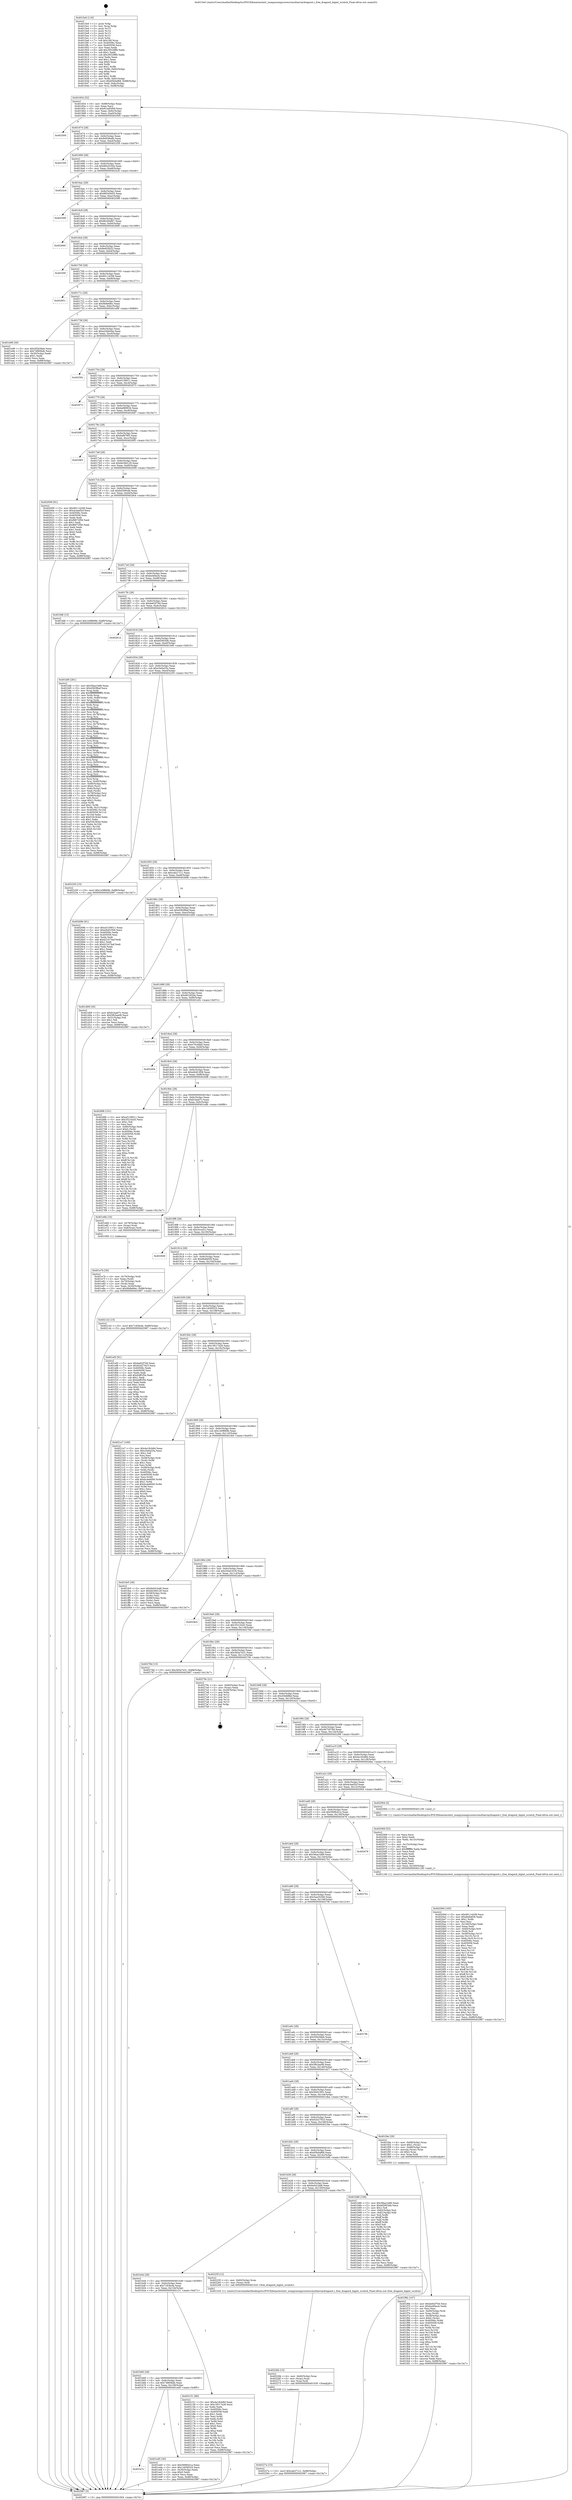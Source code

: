 digraph "0x4015e0" {
  label = "0x4015e0 (/mnt/c/Users/mathe/Desktop/tcc/POCII/binaries/extr_numpynumpycoresrcmultiarraydragon4.c_free_dragon4_bigint_scratch_Final-ollvm.out::main(0))"
  labelloc = "t"
  node[shape=record]

  Entry [label="",width=0.3,height=0.3,shape=circle,fillcolor=black,style=filled]
  "0x401654" [label="{
     0x401654 [32]\l
     | [instrs]\l
     &nbsp;&nbsp;0x401654 \<+6\>: mov -0x88(%rbp),%eax\l
     &nbsp;&nbsp;0x40165a \<+2\>: mov %eax,%ecx\l
     &nbsp;&nbsp;0x40165c \<+6\>: sub $0x81ad549d,%ecx\l
     &nbsp;&nbsp;0x401662 \<+6\>: mov %eax,-0x9c(%rbp)\l
     &nbsp;&nbsp;0x401668 \<+6\>: mov %ecx,-0xa0(%rbp)\l
     &nbsp;&nbsp;0x40166e \<+6\>: je 0000000000402560 \<main+0xf80\>\l
  }"]
  "0x402560" [label="{
     0x402560\l
  }", style=dashed]
  "0x401674" [label="{
     0x401674 [28]\l
     | [instrs]\l
     &nbsp;&nbsp;0x401674 \<+5\>: jmp 0000000000401679 \<main+0x99\>\l
     &nbsp;&nbsp;0x401679 \<+6\>: mov -0x9c(%rbp),%eax\l
     &nbsp;&nbsp;0x40167f \<+5\>: sub $0x84938adb,%eax\l
     &nbsp;&nbsp;0x401684 \<+6\>: mov %eax,-0xa4(%rbp)\l
     &nbsp;&nbsp;0x40168a \<+6\>: je 0000000000402359 \<main+0xd79\>\l
  }"]
  Exit [label="",width=0.3,height=0.3,shape=circle,fillcolor=black,style=filled,peripheries=2]
  "0x402359" [label="{
     0x402359\l
  }", style=dashed]
  "0x401690" [label="{
     0x401690 [28]\l
     | [instrs]\l
     &nbsp;&nbsp;0x401690 \<+5\>: jmp 0000000000401695 \<main+0xb5\>\l
     &nbsp;&nbsp;0x401695 \<+6\>: mov -0x9c(%rbp),%eax\l
     &nbsp;&nbsp;0x40169b \<+5\>: sub $0x8643230a,%eax\l
     &nbsp;&nbsp;0x4016a0 \<+6\>: mov %eax,-0xa8(%rbp)\l
     &nbsp;&nbsp;0x4016a6 \<+6\>: je 00000000004022c6 \<main+0xce6\>\l
  }"]
  "0x40227a" [label="{
     0x40227a [15]\l
     | [instrs]\l
     &nbsp;&nbsp;0x40227a \<+10\>: movl $0xcab271c1,-0x88(%rbp)\l
     &nbsp;&nbsp;0x402284 \<+5\>: jmp 0000000000402987 \<main+0x13a7\>\l
  }"]
  "0x4022c6" [label="{
     0x4022c6\l
  }", style=dashed]
  "0x4016ac" [label="{
     0x4016ac [28]\l
     | [instrs]\l
     &nbsp;&nbsp;0x4016ac \<+5\>: jmp 00000000004016b1 \<main+0xd1\>\l
     &nbsp;&nbsp;0x4016b1 \<+6\>: mov -0x9c(%rbp),%eax\l
     &nbsp;&nbsp;0x4016b7 \<+5\>: sub $0x88345e03,%eax\l
     &nbsp;&nbsp;0x4016bc \<+6\>: mov %eax,-0xac(%rbp)\l
     &nbsp;&nbsp;0x4016c2 \<+6\>: je 0000000000402599 \<main+0xfb9\>\l
  }"]
  "0x40226b" [label="{
     0x40226b [15]\l
     | [instrs]\l
     &nbsp;&nbsp;0x40226b \<+4\>: mov -0x60(%rbp),%rax\l
     &nbsp;&nbsp;0x40226f \<+3\>: mov (%rax),%rax\l
     &nbsp;&nbsp;0x402272 \<+3\>: mov %rax,%rdi\l
     &nbsp;&nbsp;0x402275 \<+5\>: call 0000000000401030 \<free@plt\>\l
     | [calls]\l
     &nbsp;&nbsp;0x401030 \{1\} (unknown)\l
  }"]
  "0x402599" [label="{
     0x402599\l
  }", style=dashed]
  "0x4016c8" [label="{
     0x4016c8 [28]\l
     | [instrs]\l
     &nbsp;&nbsp;0x4016c8 \<+5\>: jmp 00000000004016cd \<main+0xed\>\l
     &nbsp;&nbsp;0x4016cd \<+6\>: mov -0x9c(%rbp),%eax\l
     &nbsp;&nbsp;0x4016d3 \<+5\>: sub $0x8b284d67,%eax\l
     &nbsp;&nbsp;0x4016d8 \<+6\>: mov %eax,-0xb0(%rbp)\l
     &nbsp;&nbsp;0x4016de \<+6\>: je 0000000000402669 \<main+0x1089\>\l
  }"]
  "0x40209d" [label="{
     0x40209d [165]\l
     | [instrs]\l
     &nbsp;&nbsp;0x40209d \<+5\>: mov $0x90114208,%ecx\l
     &nbsp;&nbsp;0x4020a2 \<+5\>: mov $0xdbdb658,%edx\l
     &nbsp;&nbsp;0x4020a7 \<+3\>: mov $0x1,%r8b\l
     &nbsp;&nbsp;0x4020aa \<+2\>: xor %esi,%esi\l
     &nbsp;&nbsp;0x4020ac \<+6\>: mov -0x160(%rbp),%edi\l
     &nbsp;&nbsp;0x4020b2 \<+3\>: imul %eax,%edi\l
     &nbsp;&nbsp;0x4020b5 \<+4\>: mov -0x60(%rbp),%r9\l
     &nbsp;&nbsp;0x4020b9 \<+3\>: mov (%r9),%r9\l
     &nbsp;&nbsp;0x4020bc \<+4\>: mov -0x58(%rbp),%r10\l
     &nbsp;&nbsp;0x4020c0 \<+3\>: movslq (%r10),%r10\l
     &nbsp;&nbsp;0x4020c3 \<+4\>: mov %edi,(%r9,%r10,4)\l
     &nbsp;&nbsp;0x4020c7 \<+7\>: mov 0x40506c,%eax\l
     &nbsp;&nbsp;0x4020ce \<+7\>: mov 0x405058,%edi\l
     &nbsp;&nbsp;0x4020d5 \<+3\>: sub $0x1,%esi\l
     &nbsp;&nbsp;0x4020d8 \<+3\>: mov %eax,%r11d\l
     &nbsp;&nbsp;0x4020db \<+3\>: add %esi,%r11d\l
     &nbsp;&nbsp;0x4020de \<+4\>: imul %r11d,%eax\l
     &nbsp;&nbsp;0x4020e2 \<+3\>: and $0x1,%eax\l
     &nbsp;&nbsp;0x4020e5 \<+3\>: cmp $0x0,%eax\l
     &nbsp;&nbsp;0x4020e8 \<+3\>: sete %bl\l
     &nbsp;&nbsp;0x4020eb \<+3\>: cmp $0xa,%edi\l
     &nbsp;&nbsp;0x4020ee \<+4\>: setl %r14b\l
     &nbsp;&nbsp;0x4020f2 \<+3\>: mov %bl,%r15b\l
     &nbsp;&nbsp;0x4020f5 \<+4\>: xor $0xff,%r15b\l
     &nbsp;&nbsp;0x4020f9 \<+3\>: mov %r14b,%r12b\l
     &nbsp;&nbsp;0x4020fc \<+4\>: xor $0xff,%r12b\l
     &nbsp;&nbsp;0x402100 \<+4\>: xor $0x0,%r8b\l
     &nbsp;&nbsp;0x402104 \<+3\>: mov %r15b,%r13b\l
     &nbsp;&nbsp;0x402107 \<+4\>: and $0x0,%r13b\l
     &nbsp;&nbsp;0x40210b \<+3\>: and %r8b,%bl\l
     &nbsp;&nbsp;0x40210e \<+3\>: mov %r12b,%al\l
     &nbsp;&nbsp;0x402111 \<+2\>: and $0x0,%al\l
     &nbsp;&nbsp;0x402113 \<+3\>: and %r8b,%r14b\l
     &nbsp;&nbsp;0x402116 \<+3\>: or %bl,%r13b\l
     &nbsp;&nbsp;0x402119 \<+3\>: or %r14b,%al\l
     &nbsp;&nbsp;0x40211c \<+3\>: xor %al,%r13b\l
     &nbsp;&nbsp;0x40211f \<+3\>: or %r12b,%r15b\l
     &nbsp;&nbsp;0x402122 \<+4\>: xor $0xff,%r15b\l
     &nbsp;&nbsp;0x402126 \<+4\>: or $0x0,%r8b\l
     &nbsp;&nbsp;0x40212a \<+3\>: and %r8b,%r15b\l
     &nbsp;&nbsp;0x40212d \<+3\>: or %r15b,%r13b\l
     &nbsp;&nbsp;0x402130 \<+4\>: test $0x1,%r13b\l
     &nbsp;&nbsp;0x402134 \<+3\>: cmovne %edx,%ecx\l
     &nbsp;&nbsp;0x402137 \<+6\>: mov %ecx,-0x88(%rbp)\l
     &nbsp;&nbsp;0x40213d \<+5\>: jmp 0000000000402987 \<main+0x13a7\>\l
  }"]
  "0x402669" [label="{
     0x402669\l
  }", style=dashed]
  "0x4016e4" [label="{
     0x4016e4 [28]\l
     | [instrs]\l
     &nbsp;&nbsp;0x4016e4 \<+5\>: jmp 00000000004016e9 \<main+0x109\>\l
     &nbsp;&nbsp;0x4016e9 \<+6\>: mov -0x9c(%rbp),%eax\l
     &nbsp;&nbsp;0x4016ef \<+5\>: sub $0x8e655b22,%eax\l
     &nbsp;&nbsp;0x4016f4 \<+6\>: mov %eax,-0xb4(%rbp)\l
     &nbsp;&nbsp;0x4016fa \<+6\>: je 000000000040256f \<main+0xf8f\>\l
  }"]
  "0x402069" [label="{
     0x402069 [52]\l
     | [instrs]\l
     &nbsp;&nbsp;0x402069 \<+2\>: xor %ecx,%ecx\l
     &nbsp;&nbsp;0x40206b \<+5\>: mov $0x2,%edx\l
     &nbsp;&nbsp;0x402070 \<+6\>: mov %edx,-0x15c(%rbp)\l
     &nbsp;&nbsp;0x402076 \<+1\>: cltd\l
     &nbsp;&nbsp;0x402077 \<+6\>: mov -0x15c(%rbp),%esi\l
     &nbsp;&nbsp;0x40207d \<+2\>: idiv %esi\l
     &nbsp;&nbsp;0x40207f \<+6\>: imul $0xfffffffe,%edx,%edx\l
     &nbsp;&nbsp;0x402085 \<+2\>: mov %ecx,%edi\l
     &nbsp;&nbsp;0x402087 \<+2\>: sub %edx,%edi\l
     &nbsp;&nbsp;0x402089 \<+2\>: mov %ecx,%edx\l
     &nbsp;&nbsp;0x40208b \<+3\>: sub $0x1,%edx\l
     &nbsp;&nbsp;0x40208e \<+2\>: add %edx,%edi\l
     &nbsp;&nbsp;0x402090 \<+2\>: sub %edi,%ecx\l
     &nbsp;&nbsp;0x402092 \<+6\>: mov %ecx,-0x160(%rbp)\l
     &nbsp;&nbsp;0x402098 \<+5\>: call 0000000000401160 \<next_i\>\l
     | [calls]\l
     &nbsp;&nbsp;0x401160 \{1\} (/mnt/c/Users/mathe/Desktop/tcc/POCII/binaries/extr_numpynumpycoresrcmultiarraydragon4.c_free_dragon4_bigint_scratch_Final-ollvm.out::next_i)\l
  }"]
  "0x40256f" [label="{
     0x40256f\l
  }", style=dashed]
  "0x401700" [label="{
     0x401700 [28]\l
     | [instrs]\l
     &nbsp;&nbsp;0x401700 \<+5\>: jmp 0000000000401705 \<main+0x125\>\l
     &nbsp;&nbsp;0x401705 \<+6\>: mov -0x9c(%rbp),%eax\l
     &nbsp;&nbsp;0x40170b \<+5\>: sub $0x90114208,%eax\l
     &nbsp;&nbsp;0x401710 \<+6\>: mov %eax,-0xb8(%rbp)\l
     &nbsp;&nbsp;0x401716 \<+6\>: je 0000000000402851 \<main+0x1271\>\l
  }"]
  "0x401f6b" [label="{
     0x401f6b [107]\l
     | [instrs]\l
     &nbsp;&nbsp;0x401f6b \<+5\>: mov $0xbe62f70d,%ecx\l
     &nbsp;&nbsp;0x401f70 \<+5\>: mov $0xbe4f4ecb,%edx\l
     &nbsp;&nbsp;0x401f75 \<+2\>: xor %esi,%esi\l
     &nbsp;&nbsp;0x401f77 \<+4\>: mov -0x60(%rbp),%rdi\l
     &nbsp;&nbsp;0x401f7b \<+3\>: mov %rax,(%rdi)\l
     &nbsp;&nbsp;0x401f7e \<+4\>: mov -0x58(%rbp),%rax\l
     &nbsp;&nbsp;0x401f82 \<+6\>: movl $0x0,(%rax)\l
     &nbsp;&nbsp;0x401f88 \<+8\>: mov 0x40506c,%r8d\l
     &nbsp;&nbsp;0x401f90 \<+8\>: mov 0x405058,%r9d\l
     &nbsp;&nbsp;0x401f98 \<+3\>: sub $0x1,%esi\l
     &nbsp;&nbsp;0x401f9b \<+3\>: mov %r8d,%r10d\l
     &nbsp;&nbsp;0x401f9e \<+3\>: add %esi,%r10d\l
     &nbsp;&nbsp;0x401fa1 \<+4\>: imul %r10d,%r8d\l
     &nbsp;&nbsp;0x401fa5 \<+4\>: and $0x1,%r8d\l
     &nbsp;&nbsp;0x401fa9 \<+4\>: cmp $0x0,%r8d\l
     &nbsp;&nbsp;0x401fad \<+4\>: sete %r11b\l
     &nbsp;&nbsp;0x401fb1 \<+4\>: cmp $0xa,%r9d\l
     &nbsp;&nbsp;0x401fb5 \<+3\>: setl %bl\l
     &nbsp;&nbsp;0x401fb8 \<+3\>: mov %r11b,%r14b\l
     &nbsp;&nbsp;0x401fbb \<+3\>: and %bl,%r14b\l
     &nbsp;&nbsp;0x401fbe \<+3\>: xor %bl,%r11b\l
     &nbsp;&nbsp;0x401fc1 \<+3\>: or %r11b,%r14b\l
     &nbsp;&nbsp;0x401fc4 \<+4\>: test $0x1,%r14b\l
     &nbsp;&nbsp;0x401fc8 \<+3\>: cmovne %edx,%ecx\l
     &nbsp;&nbsp;0x401fcb \<+6\>: mov %ecx,-0x88(%rbp)\l
     &nbsp;&nbsp;0x401fd1 \<+5\>: jmp 0000000000402987 \<main+0x13a7\>\l
  }"]
  "0x402851" [label="{
     0x402851\l
  }", style=dashed]
  "0x40171c" [label="{
     0x40171c [28]\l
     | [instrs]\l
     &nbsp;&nbsp;0x40171c \<+5\>: jmp 0000000000401721 \<main+0x141\>\l
     &nbsp;&nbsp;0x401721 \<+6\>: mov -0x9c(%rbp),%eax\l
     &nbsp;&nbsp;0x401727 \<+5\>: sub $0x9b8e6fec,%eax\l
     &nbsp;&nbsp;0x40172c \<+6\>: mov %eax,-0xbc(%rbp)\l
     &nbsp;&nbsp;0x401732 \<+6\>: je 0000000000401e99 \<main+0x8b9\>\l
  }"]
  "0x401b7c" [label="{
     0x401b7c\l
  }", style=dashed]
  "0x401e99" [label="{
     0x401e99 [30]\l
     | [instrs]\l
     &nbsp;&nbsp;0x401e99 \<+5\>: mov $0x5f2b58eb,%eax\l
     &nbsp;&nbsp;0x401e9e \<+5\>: mov $0x74f606db,%ecx\l
     &nbsp;&nbsp;0x401ea3 \<+3\>: mov -0x30(%rbp),%edx\l
     &nbsp;&nbsp;0x401ea6 \<+3\>: cmp $0x1,%edx\l
     &nbsp;&nbsp;0x401ea9 \<+3\>: cmovl %ecx,%eax\l
     &nbsp;&nbsp;0x401eac \<+6\>: mov %eax,-0x88(%rbp)\l
     &nbsp;&nbsp;0x401eb2 \<+5\>: jmp 0000000000402987 \<main+0x13a7\>\l
  }"]
  "0x401738" [label="{
     0x401738 [28]\l
     | [instrs]\l
     &nbsp;&nbsp;0x401738 \<+5\>: jmp 000000000040173d \<main+0x15d\>\l
     &nbsp;&nbsp;0x40173d \<+6\>: mov -0x9c(%rbp),%eax\l
     &nbsp;&nbsp;0x401743 \<+5\>: sub $0xa2dde04a,%eax\l
     &nbsp;&nbsp;0x401748 \<+6\>: mov %eax,-0xc0(%rbp)\l
     &nbsp;&nbsp;0x40174e \<+6\>: je 00000000004025f4 \<main+0x1014\>\l
  }"]
  "0x401ed5" [label="{
     0x401ed5 [30]\l
     | [instrs]\l
     &nbsp;&nbsp;0x401ed5 \<+5\>: mov $0x5699cb1a,%eax\l
     &nbsp;&nbsp;0x401eda \<+5\>: mov $0x14058325,%ecx\l
     &nbsp;&nbsp;0x401edf \<+3\>: mov -0x30(%rbp),%edx\l
     &nbsp;&nbsp;0x401ee2 \<+3\>: cmp $0x0,%edx\l
     &nbsp;&nbsp;0x401ee5 \<+3\>: cmove %ecx,%eax\l
     &nbsp;&nbsp;0x401ee8 \<+6\>: mov %eax,-0x88(%rbp)\l
     &nbsp;&nbsp;0x401eee \<+5\>: jmp 0000000000402987 \<main+0x13a7\>\l
  }"]
  "0x4025f4" [label="{
     0x4025f4\l
  }", style=dashed]
  "0x401754" [label="{
     0x401754 [28]\l
     | [instrs]\l
     &nbsp;&nbsp;0x401754 \<+5\>: jmp 0000000000401759 \<main+0x179\>\l
     &nbsp;&nbsp;0x401759 \<+6\>: mov -0x9c(%rbp),%eax\l
     &nbsp;&nbsp;0x40175f \<+5\>: sub $0xa5158011,%eax\l
     &nbsp;&nbsp;0x401764 \<+6\>: mov %eax,-0xc4(%rbp)\l
     &nbsp;&nbsp;0x40176a \<+6\>: je 0000000000402973 \<main+0x1393\>\l
  }"]
  "0x401b60" [label="{
     0x401b60 [28]\l
     | [instrs]\l
     &nbsp;&nbsp;0x401b60 \<+5\>: jmp 0000000000401b65 \<main+0x585\>\l
     &nbsp;&nbsp;0x401b65 \<+6\>: mov -0x9c(%rbp),%eax\l
     &nbsp;&nbsp;0x401b6b \<+5\>: sub $0x74f606db,%eax\l
     &nbsp;&nbsp;0x401b70 \<+6\>: mov %eax,-0x158(%rbp)\l
     &nbsp;&nbsp;0x401b76 \<+6\>: je 0000000000401ed5 \<main+0x8f5\>\l
  }"]
  "0x402973" [label="{
     0x402973\l
  }", style=dashed]
  "0x401770" [label="{
     0x401770 [28]\l
     | [instrs]\l
     &nbsp;&nbsp;0x401770 \<+5\>: jmp 0000000000401775 \<main+0x195\>\l
     &nbsp;&nbsp;0x401775 \<+6\>: mov -0x9c(%rbp),%eax\l
     &nbsp;&nbsp;0x40177b \<+5\>: sub $0xba98963d,%eax\l
     &nbsp;&nbsp;0x401780 \<+6\>: mov %eax,-0xc8(%rbp)\l
     &nbsp;&nbsp;0x401786 \<+6\>: je 0000000000402687 \<main+0x10a7\>\l
  }"]
  "0x402151" [label="{
     0x402151 [86]\l
     | [instrs]\l
     &nbsp;&nbsp;0x402151 \<+5\>: mov $0x4a18cb8d,%eax\l
     &nbsp;&nbsp;0x402156 \<+5\>: mov $0x19517a26,%ecx\l
     &nbsp;&nbsp;0x40215b \<+2\>: xor %edx,%edx\l
     &nbsp;&nbsp;0x40215d \<+7\>: mov 0x40506c,%esi\l
     &nbsp;&nbsp;0x402164 \<+7\>: mov 0x405058,%edi\l
     &nbsp;&nbsp;0x40216b \<+3\>: sub $0x1,%edx\l
     &nbsp;&nbsp;0x40216e \<+3\>: mov %esi,%r8d\l
     &nbsp;&nbsp;0x402171 \<+3\>: add %edx,%r8d\l
     &nbsp;&nbsp;0x402174 \<+4\>: imul %r8d,%esi\l
     &nbsp;&nbsp;0x402178 \<+3\>: and $0x1,%esi\l
     &nbsp;&nbsp;0x40217b \<+3\>: cmp $0x0,%esi\l
     &nbsp;&nbsp;0x40217e \<+4\>: sete %r9b\l
     &nbsp;&nbsp;0x402182 \<+3\>: cmp $0xa,%edi\l
     &nbsp;&nbsp;0x402185 \<+4\>: setl %r10b\l
     &nbsp;&nbsp;0x402189 \<+3\>: mov %r9b,%r11b\l
     &nbsp;&nbsp;0x40218c \<+3\>: and %r10b,%r11b\l
     &nbsp;&nbsp;0x40218f \<+3\>: xor %r10b,%r9b\l
     &nbsp;&nbsp;0x402192 \<+3\>: or %r9b,%r11b\l
     &nbsp;&nbsp;0x402195 \<+4\>: test $0x1,%r11b\l
     &nbsp;&nbsp;0x402199 \<+3\>: cmovne %ecx,%eax\l
     &nbsp;&nbsp;0x40219c \<+6\>: mov %eax,-0x88(%rbp)\l
     &nbsp;&nbsp;0x4021a2 \<+5\>: jmp 0000000000402987 \<main+0x13a7\>\l
  }"]
  "0x402687" [label="{
     0x402687\l
  }", style=dashed]
  "0x40178c" [label="{
     0x40178c [28]\l
     | [instrs]\l
     &nbsp;&nbsp;0x40178c \<+5\>: jmp 0000000000401791 \<main+0x1b1\>\l
     &nbsp;&nbsp;0x401791 \<+6\>: mov -0x9c(%rbp),%eax\l
     &nbsp;&nbsp;0x401797 \<+5\>: sub $0xbaf979f3,%eax\l
     &nbsp;&nbsp;0x40179c \<+6\>: mov %eax,-0xcc(%rbp)\l
     &nbsp;&nbsp;0x4017a2 \<+6\>: je 00000000004028f3 \<main+0x1313\>\l
  }"]
  "0x401b44" [label="{
     0x401b44 [28]\l
     | [instrs]\l
     &nbsp;&nbsp;0x401b44 \<+5\>: jmp 0000000000401b49 \<main+0x569\>\l
     &nbsp;&nbsp;0x401b49 \<+6\>: mov -0x9c(%rbp),%eax\l
     &nbsp;&nbsp;0x401b4f \<+5\>: sub $0x7183bcfa,%eax\l
     &nbsp;&nbsp;0x401b54 \<+6\>: mov %eax,-0x154(%rbp)\l
     &nbsp;&nbsp;0x401b5a \<+6\>: je 0000000000402151 \<main+0xb71\>\l
  }"]
  "0x4028f3" [label="{
     0x4028f3\l
  }", style=dashed]
  "0x4017a8" [label="{
     0x4017a8 [28]\l
     | [instrs]\l
     &nbsp;&nbsp;0x4017a8 \<+5\>: jmp 00000000004017ad \<main+0x1cd\>\l
     &nbsp;&nbsp;0x4017ad \<+6\>: mov -0x9c(%rbp),%eax\l
     &nbsp;&nbsp;0x4017b3 \<+5\>: sub $0xbb39d129,%eax\l
     &nbsp;&nbsp;0x4017b8 \<+6\>: mov %eax,-0xd0(%rbp)\l
     &nbsp;&nbsp;0x4017be \<+6\>: je 0000000000402009 \<main+0xa29\>\l
  }"]
  "0x40225f" [label="{
     0x40225f [12]\l
     | [instrs]\l
     &nbsp;&nbsp;0x40225f \<+4\>: mov -0x60(%rbp),%rax\l
     &nbsp;&nbsp;0x402263 \<+3\>: mov (%rax),%rdi\l
     &nbsp;&nbsp;0x402266 \<+5\>: call 00000000004015c0 \<free_dragon4_bigint_scratch\>\l
     | [calls]\l
     &nbsp;&nbsp;0x4015c0 \{1\} (/mnt/c/Users/mathe/Desktop/tcc/POCII/binaries/extr_numpynumpycoresrcmultiarraydragon4.c_free_dragon4_bigint_scratch_Final-ollvm.out::free_dragon4_bigint_scratch)\l
  }"]
  "0x402009" [label="{
     0x402009 [91]\l
     | [instrs]\l
     &nbsp;&nbsp;0x402009 \<+5\>: mov $0x90114208,%eax\l
     &nbsp;&nbsp;0x40200e \<+5\>: mov $0x4c4ad5cf,%ecx\l
     &nbsp;&nbsp;0x402013 \<+7\>: mov 0x40506c,%edx\l
     &nbsp;&nbsp;0x40201a \<+7\>: mov 0x405058,%esi\l
     &nbsp;&nbsp;0x402021 \<+2\>: mov %edx,%edi\l
     &nbsp;&nbsp;0x402023 \<+6\>: sub $0xf6872f56,%edi\l
     &nbsp;&nbsp;0x402029 \<+3\>: sub $0x1,%edi\l
     &nbsp;&nbsp;0x40202c \<+6\>: add $0xf6872f56,%edi\l
     &nbsp;&nbsp;0x402032 \<+3\>: imul %edi,%edx\l
     &nbsp;&nbsp;0x402035 \<+3\>: and $0x1,%edx\l
     &nbsp;&nbsp;0x402038 \<+3\>: cmp $0x0,%edx\l
     &nbsp;&nbsp;0x40203b \<+4\>: sete %r8b\l
     &nbsp;&nbsp;0x40203f \<+3\>: cmp $0xa,%esi\l
     &nbsp;&nbsp;0x402042 \<+4\>: setl %r9b\l
     &nbsp;&nbsp;0x402046 \<+3\>: mov %r8b,%r10b\l
     &nbsp;&nbsp;0x402049 \<+3\>: and %r9b,%r10b\l
     &nbsp;&nbsp;0x40204c \<+3\>: xor %r9b,%r8b\l
     &nbsp;&nbsp;0x40204f \<+3\>: or %r8b,%r10b\l
     &nbsp;&nbsp;0x402052 \<+4\>: test $0x1,%r10b\l
     &nbsp;&nbsp;0x402056 \<+3\>: cmovne %ecx,%eax\l
     &nbsp;&nbsp;0x402059 \<+6\>: mov %eax,-0x88(%rbp)\l
     &nbsp;&nbsp;0x40205f \<+5\>: jmp 0000000000402987 \<main+0x13a7\>\l
  }"]
  "0x4017c4" [label="{
     0x4017c4 [28]\l
     | [instrs]\l
     &nbsp;&nbsp;0x4017c4 \<+5\>: jmp 00000000004017c9 \<main+0x1e9\>\l
     &nbsp;&nbsp;0x4017c9 \<+6\>: mov -0x9c(%rbp),%eax\l
     &nbsp;&nbsp;0x4017cf \<+5\>: sub $0xbd309ceb,%eax\l
     &nbsp;&nbsp;0x4017d4 \<+6\>: mov %eax,-0xd4(%rbp)\l
     &nbsp;&nbsp;0x4017da \<+6\>: je 00000000004028ce \<main+0x12ee\>\l
  }"]
  "0x401e7b" [label="{
     0x401e7b [30]\l
     | [instrs]\l
     &nbsp;&nbsp;0x401e7b \<+4\>: mov -0x70(%rbp),%rdi\l
     &nbsp;&nbsp;0x401e7f \<+2\>: mov %eax,(%rdi)\l
     &nbsp;&nbsp;0x401e81 \<+4\>: mov -0x70(%rbp),%rdi\l
     &nbsp;&nbsp;0x401e85 \<+2\>: mov (%rdi),%eax\l
     &nbsp;&nbsp;0x401e87 \<+3\>: mov %eax,-0x30(%rbp)\l
     &nbsp;&nbsp;0x401e8a \<+10\>: movl $0x9b8e6fec,-0x88(%rbp)\l
     &nbsp;&nbsp;0x401e94 \<+5\>: jmp 0000000000402987 \<main+0x13a7\>\l
  }"]
  "0x4028ce" [label="{
     0x4028ce\l
  }", style=dashed]
  "0x4017e0" [label="{
     0x4017e0 [28]\l
     | [instrs]\l
     &nbsp;&nbsp;0x4017e0 \<+5\>: jmp 00000000004017e5 \<main+0x205\>\l
     &nbsp;&nbsp;0x4017e5 \<+6\>: mov -0x9c(%rbp),%eax\l
     &nbsp;&nbsp;0x4017eb \<+5\>: sub $0xbe4f4ecb,%eax\l
     &nbsp;&nbsp;0x4017f0 \<+6\>: mov %eax,-0xd8(%rbp)\l
     &nbsp;&nbsp;0x4017f6 \<+6\>: je 0000000000401fd6 \<main+0x9f6\>\l
  }"]
  "0x4015e0" [label="{
     0x4015e0 [116]\l
     | [instrs]\l
     &nbsp;&nbsp;0x4015e0 \<+1\>: push %rbp\l
     &nbsp;&nbsp;0x4015e1 \<+3\>: mov %rsp,%rbp\l
     &nbsp;&nbsp;0x4015e4 \<+2\>: push %r15\l
     &nbsp;&nbsp;0x4015e6 \<+2\>: push %r14\l
     &nbsp;&nbsp;0x4015e8 \<+2\>: push %r13\l
     &nbsp;&nbsp;0x4015ea \<+2\>: push %r12\l
     &nbsp;&nbsp;0x4015ec \<+1\>: push %rbx\l
     &nbsp;&nbsp;0x4015ed \<+7\>: sub $0x168,%rsp\l
     &nbsp;&nbsp;0x4015f4 \<+7\>: mov 0x40506c,%eax\l
     &nbsp;&nbsp;0x4015fb \<+7\>: mov 0x405058,%ecx\l
     &nbsp;&nbsp;0x401602 \<+2\>: mov %eax,%edx\l
     &nbsp;&nbsp;0x401604 \<+6\>: add $0x30529ff4,%edx\l
     &nbsp;&nbsp;0x40160a \<+3\>: sub $0x1,%edx\l
     &nbsp;&nbsp;0x40160d \<+6\>: sub $0x30529ff4,%edx\l
     &nbsp;&nbsp;0x401613 \<+3\>: imul %edx,%eax\l
     &nbsp;&nbsp;0x401616 \<+3\>: and $0x1,%eax\l
     &nbsp;&nbsp;0x401619 \<+3\>: cmp $0x0,%eax\l
     &nbsp;&nbsp;0x40161c \<+4\>: sete %r8b\l
     &nbsp;&nbsp;0x401620 \<+4\>: and $0x1,%r8b\l
     &nbsp;&nbsp;0x401624 \<+7\>: mov %r8b,-0x82(%rbp)\l
     &nbsp;&nbsp;0x40162b \<+3\>: cmp $0xa,%ecx\l
     &nbsp;&nbsp;0x40162e \<+4\>: setl %r8b\l
     &nbsp;&nbsp;0x401632 \<+4\>: and $0x1,%r8b\l
     &nbsp;&nbsp;0x401636 \<+7\>: mov %r8b,-0x81(%rbp)\l
     &nbsp;&nbsp;0x40163d \<+10\>: movl $0x65b0af68,-0x88(%rbp)\l
     &nbsp;&nbsp;0x401647 \<+6\>: mov %edi,-0x8c(%rbp)\l
     &nbsp;&nbsp;0x40164d \<+7\>: mov %rsi,-0x98(%rbp)\l
  }"]
  "0x401fd6" [label="{
     0x401fd6 [15]\l
     | [instrs]\l
     &nbsp;&nbsp;0x401fd6 \<+10\>: movl $0x1e0f669b,-0x88(%rbp)\l
     &nbsp;&nbsp;0x401fe0 \<+5\>: jmp 0000000000402987 \<main+0x13a7\>\l
  }"]
  "0x4017fc" [label="{
     0x4017fc [28]\l
     | [instrs]\l
     &nbsp;&nbsp;0x4017fc \<+5\>: jmp 0000000000401801 \<main+0x221\>\l
     &nbsp;&nbsp;0x401801 \<+6\>: mov -0x9c(%rbp),%eax\l
     &nbsp;&nbsp;0x401807 \<+5\>: sub $0xbe62f70d,%eax\l
     &nbsp;&nbsp;0x40180c \<+6\>: mov %eax,-0xdc(%rbp)\l
     &nbsp;&nbsp;0x401812 \<+6\>: je 0000000000402814 \<main+0x1234\>\l
  }"]
  "0x402987" [label="{
     0x402987 [5]\l
     | [instrs]\l
     &nbsp;&nbsp;0x402987 \<+5\>: jmp 0000000000401654 \<main+0x74\>\l
  }"]
  "0x402814" [label="{
     0x402814\l
  }", style=dashed]
  "0x401818" [label="{
     0x401818 [28]\l
     | [instrs]\l
     &nbsp;&nbsp;0x401818 \<+5\>: jmp 000000000040181d \<main+0x23d\>\l
     &nbsp;&nbsp;0x40181d \<+6\>: mov -0x9c(%rbp),%eax\l
     &nbsp;&nbsp;0x401823 \<+5\>: sub $0xbf2903db,%eax\l
     &nbsp;&nbsp;0x401828 \<+6\>: mov %eax,-0xe0(%rbp)\l
     &nbsp;&nbsp;0x40182e \<+6\>: je 0000000000401bf0 \<main+0x610\>\l
  }"]
  "0x401b28" [label="{
     0x401b28 [28]\l
     | [instrs]\l
     &nbsp;&nbsp;0x401b28 \<+5\>: jmp 0000000000401b2d \<main+0x54d\>\l
     &nbsp;&nbsp;0x401b2d \<+6\>: mov -0x9c(%rbp),%eax\l
     &nbsp;&nbsp;0x401b33 \<+5\>: sub $0x6e041bd6,%eax\l
     &nbsp;&nbsp;0x401b38 \<+6\>: mov %eax,-0x150(%rbp)\l
     &nbsp;&nbsp;0x401b3e \<+6\>: je 000000000040225f \<main+0xc7f\>\l
  }"]
  "0x401bf0" [label="{
     0x401bf0 [281]\l
     | [instrs]\l
     &nbsp;&nbsp;0x401bf0 \<+5\>: mov $0x58aa1b88,%eax\l
     &nbsp;&nbsp;0x401bf5 \<+5\>: mov $0xd383fbaf,%ecx\l
     &nbsp;&nbsp;0x401bfa \<+3\>: mov %rsp,%rdx\l
     &nbsp;&nbsp;0x401bfd \<+4\>: add $0xfffffffffffffff0,%rdx\l
     &nbsp;&nbsp;0x401c01 \<+3\>: mov %rdx,%rsp\l
     &nbsp;&nbsp;0x401c04 \<+4\>: mov %rdx,-0x80(%rbp)\l
     &nbsp;&nbsp;0x401c08 \<+3\>: mov %rsp,%rdx\l
     &nbsp;&nbsp;0x401c0b \<+4\>: add $0xfffffffffffffff0,%rdx\l
     &nbsp;&nbsp;0x401c0f \<+3\>: mov %rdx,%rsp\l
     &nbsp;&nbsp;0x401c12 \<+3\>: mov %rsp,%rsi\l
     &nbsp;&nbsp;0x401c15 \<+4\>: add $0xfffffffffffffff0,%rsi\l
     &nbsp;&nbsp;0x401c19 \<+3\>: mov %rsi,%rsp\l
     &nbsp;&nbsp;0x401c1c \<+4\>: mov %rsi,-0x78(%rbp)\l
     &nbsp;&nbsp;0x401c20 \<+3\>: mov %rsp,%rsi\l
     &nbsp;&nbsp;0x401c23 \<+4\>: add $0xfffffffffffffff0,%rsi\l
     &nbsp;&nbsp;0x401c27 \<+3\>: mov %rsi,%rsp\l
     &nbsp;&nbsp;0x401c2a \<+4\>: mov %rsi,-0x70(%rbp)\l
     &nbsp;&nbsp;0x401c2e \<+3\>: mov %rsp,%rsi\l
     &nbsp;&nbsp;0x401c31 \<+4\>: add $0xfffffffffffffff0,%rsi\l
     &nbsp;&nbsp;0x401c35 \<+3\>: mov %rsi,%rsp\l
     &nbsp;&nbsp;0x401c38 \<+4\>: mov %rsi,-0x68(%rbp)\l
     &nbsp;&nbsp;0x401c3c \<+3\>: mov %rsp,%rsi\l
     &nbsp;&nbsp;0x401c3f \<+4\>: add $0xfffffffffffffff0,%rsi\l
     &nbsp;&nbsp;0x401c43 \<+3\>: mov %rsi,%rsp\l
     &nbsp;&nbsp;0x401c46 \<+4\>: mov %rsi,-0x60(%rbp)\l
     &nbsp;&nbsp;0x401c4a \<+3\>: mov %rsp,%rsi\l
     &nbsp;&nbsp;0x401c4d \<+4\>: add $0xfffffffffffffff0,%rsi\l
     &nbsp;&nbsp;0x401c51 \<+3\>: mov %rsi,%rsp\l
     &nbsp;&nbsp;0x401c54 \<+4\>: mov %rsi,-0x58(%rbp)\l
     &nbsp;&nbsp;0x401c58 \<+3\>: mov %rsp,%rsi\l
     &nbsp;&nbsp;0x401c5b \<+4\>: add $0xfffffffffffffff0,%rsi\l
     &nbsp;&nbsp;0x401c5f \<+3\>: mov %rsi,%rsp\l
     &nbsp;&nbsp;0x401c62 \<+4\>: mov %rsi,-0x50(%rbp)\l
     &nbsp;&nbsp;0x401c66 \<+3\>: mov %rsp,%rsi\l
     &nbsp;&nbsp;0x401c69 \<+4\>: add $0xfffffffffffffff0,%rsi\l
     &nbsp;&nbsp;0x401c6d \<+3\>: mov %rsi,%rsp\l
     &nbsp;&nbsp;0x401c70 \<+4\>: mov %rsi,-0x48(%rbp)\l
     &nbsp;&nbsp;0x401c74 \<+3\>: mov %rsp,%rsi\l
     &nbsp;&nbsp;0x401c77 \<+4\>: add $0xfffffffffffffff0,%rsi\l
     &nbsp;&nbsp;0x401c7b \<+3\>: mov %rsi,%rsp\l
     &nbsp;&nbsp;0x401c7e \<+4\>: mov %rsi,-0x40(%rbp)\l
     &nbsp;&nbsp;0x401c82 \<+4\>: mov -0x80(%rbp),%rsi\l
     &nbsp;&nbsp;0x401c86 \<+6\>: movl $0x0,(%rsi)\l
     &nbsp;&nbsp;0x401c8c \<+6\>: mov -0x8c(%rbp),%edi\l
     &nbsp;&nbsp;0x401c92 \<+2\>: mov %edi,(%rdx)\l
     &nbsp;&nbsp;0x401c94 \<+4\>: mov -0x78(%rbp),%rsi\l
     &nbsp;&nbsp;0x401c98 \<+7\>: mov -0x98(%rbp),%r8\l
     &nbsp;&nbsp;0x401c9f \<+3\>: mov %r8,(%rsi)\l
     &nbsp;&nbsp;0x401ca2 \<+3\>: cmpl $0x2,(%rdx)\l
     &nbsp;&nbsp;0x401ca5 \<+4\>: setne %r9b\l
     &nbsp;&nbsp;0x401ca9 \<+4\>: and $0x1,%r9b\l
     &nbsp;&nbsp;0x401cad \<+4\>: mov %r9b,-0x31(%rbp)\l
     &nbsp;&nbsp;0x401cb1 \<+8\>: mov 0x40506c,%r10d\l
     &nbsp;&nbsp;0x401cb9 \<+8\>: mov 0x405058,%r11d\l
     &nbsp;&nbsp;0x401cc1 \<+3\>: mov %r10d,%ebx\l
     &nbsp;&nbsp;0x401cc4 \<+6\>: add $0xf18c3b4d,%ebx\l
     &nbsp;&nbsp;0x401cca \<+3\>: sub $0x1,%ebx\l
     &nbsp;&nbsp;0x401ccd \<+6\>: sub $0xf18c3b4d,%ebx\l
     &nbsp;&nbsp;0x401cd3 \<+4\>: imul %ebx,%r10d\l
     &nbsp;&nbsp;0x401cd7 \<+4\>: and $0x1,%r10d\l
     &nbsp;&nbsp;0x401cdb \<+4\>: cmp $0x0,%r10d\l
     &nbsp;&nbsp;0x401cdf \<+4\>: sete %r9b\l
     &nbsp;&nbsp;0x401ce3 \<+4\>: cmp $0xa,%r11d\l
     &nbsp;&nbsp;0x401ce7 \<+4\>: setl %r14b\l
     &nbsp;&nbsp;0x401ceb \<+3\>: mov %r9b,%r15b\l
     &nbsp;&nbsp;0x401cee \<+3\>: and %r14b,%r15b\l
     &nbsp;&nbsp;0x401cf1 \<+3\>: xor %r14b,%r9b\l
     &nbsp;&nbsp;0x401cf4 \<+3\>: or %r9b,%r15b\l
     &nbsp;&nbsp;0x401cf7 \<+4\>: test $0x1,%r15b\l
     &nbsp;&nbsp;0x401cfb \<+3\>: cmovne %ecx,%eax\l
     &nbsp;&nbsp;0x401cfe \<+6\>: mov %eax,-0x88(%rbp)\l
     &nbsp;&nbsp;0x401d04 \<+5\>: jmp 0000000000402987 \<main+0x13a7\>\l
  }"]
  "0x401834" [label="{
     0x401834 [28]\l
     | [instrs]\l
     &nbsp;&nbsp;0x401834 \<+5\>: jmp 0000000000401839 \<main+0x259\>\l
     &nbsp;&nbsp;0x401839 \<+6\>: mov -0x9c(%rbp),%eax\l
     &nbsp;&nbsp;0x40183f \<+5\>: sub $0xc5e0a33a,%eax\l
     &nbsp;&nbsp;0x401844 \<+6\>: mov %eax,-0xe4(%rbp)\l
     &nbsp;&nbsp;0x40184a \<+6\>: je 0000000000402250 \<main+0xc70\>\l
  }"]
  "0x401b86" [label="{
     0x401b86 [106]\l
     | [instrs]\l
     &nbsp;&nbsp;0x401b86 \<+5\>: mov $0x58aa1b88,%eax\l
     &nbsp;&nbsp;0x401b8b \<+5\>: mov $0xbf2903db,%ecx\l
     &nbsp;&nbsp;0x401b90 \<+2\>: mov $0x1,%dl\l
     &nbsp;&nbsp;0x401b92 \<+7\>: mov -0x82(%rbp),%sil\l
     &nbsp;&nbsp;0x401b99 \<+7\>: mov -0x81(%rbp),%dil\l
     &nbsp;&nbsp;0x401ba0 \<+3\>: mov %sil,%r8b\l
     &nbsp;&nbsp;0x401ba3 \<+4\>: xor $0xff,%r8b\l
     &nbsp;&nbsp;0x401ba7 \<+3\>: mov %dil,%r9b\l
     &nbsp;&nbsp;0x401baa \<+4\>: xor $0xff,%r9b\l
     &nbsp;&nbsp;0x401bae \<+3\>: xor $0x0,%dl\l
     &nbsp;&nbsp;0x401bb1 \<+3\>: mov %r8b,%r10b\l
     &nbsp;&nbsp;0x401bb4 \<+4\>: and $0x0,%r10b\l
     &nbsp;&nbsp;0x401bb8 \<+3\>: and %dl,%sil\l
     &nbsp;&nbsp;0x401bbb \<+3\>: mov %r9b,%r11b\l
     &nbsp;&nbsp;0x401bbe \<+4\>: and $0x0,%r11b\l
     &nbsp;&nbsp;0x401bc2 \<+3\>: and %dl,%dil\l
     &nbsp;&nbsp;0x401bc5 \<+3\>: or %sil,%r10b\l
     &nbsp;&nbsp;0x401bc8 \<+3\>: or %dil,%r11b\l
     &nbsp;&nbsp;0x401bcb \<+3\>: xor %r11b,%r10b\l
     &nbsp;&nbsp;0x401bce \<+3\>: or %r9b,%r8b\l
     &nbsp;&nbsp;0x401bd1 \<+4\>: xor $0xff,%r8b\l
     &nbsp;&nbsp;0x401bd5 \<+3\>: or $0x0,%dl\l
     &nbsp;&nbsp;0x401bd8 \<+3\>: and %dl,%r8b\l
     &nbsp;&nbsp;0x401bdb \<+3\>: or %r8b,%r10b\l
     &nbsp;&nbsp;0x401bde \<+4\>: test $0x1,%r10b\l
     &nbsp;&nbsp;0x401be2 \<+3\>: cmovne %ecx,%eax\l
     &nbsp;&nbsp;0x401be5 \<+6\>: mov %eax,-0x88(%rbp)\l
     &nbsp;&nbsp;0x401beb \<+5\>: jmp 0000000000402987 \<main+0x13a7\>\l
  }"]
  "0x402250" [label="{
     0x402250 [15]\l
     | [instrs]\l
     &nbsp;&nbsp;0x402250 \<+10\>: movl $0x1e0f669b,-0x88(%rbp)\l
     &nbsp;&nbsp;0x40225a \<+5\>: jmp 0000000000402987 \<main+0x13a7\>\l
  }"]
  "0x401850" [label="{
     0x401850 [28]\l
     | [instrs]\l
     &nbsp;&nbsp;0x401850 \<+5\>: jmp 0000000000401855 \<main+0x275\>\l
     &nbsp;&nbsp;0x401855 \<+6\>: mov -0x9c(%rbp),%eax\l
     &nbsp;&nbsp;0x40185b \<+5\>: sub $0xcab271c1,%eax\l
     &nbsp;&nbsp;0x401860 \<+6\>: mov %eax,-0xe8(%rbp)\l
     &nbsp;&nbsp;0x401866 \<+6\>: je 000000000040269b \<main+0x10bb\>\l
  }"]
  "0x401b0c" [label="{
     0x401b0c [28]\l
     | [instrs]\l
     &nbsp;&nbsp;0x401b0c \<+5\>: jmp 0000000000401b11 \<main+0x531\>\l
     &nbsp;&nbsp;0x401b11 \<+6\>: mov -0x9c(%rbp),%eax\l
     &nbsp;&nbsp;0x401b17 \<+5\>: sub $0x65b0af68,%eax\l
     &nbsp;&nbsp;0x401b1c \<+6\>: mov %eax,-0x14c(%rbp)\l
     &nbsp;&nbsp;0x401b22 \<+6\>: je 0000000000401b86 \<main+0x5a6\>\l
  }"]
  "0x40269b" [label="{
     0x40269b [91]\l
     | [instrs]\l
     &nbsp;&nbsp;0x40269b \<+5\>: mov $0xa5158011,%eax\l
     &nbsp;&nbsp;0x4026a0 \<+5\>: mov $0xe9c81958,%ecx\l
     &nbsp;&nbsp;0x4026a5 \<+7\>: mov 0x40506c,%edx\l
     &nbsp;&nbsp;0x4026ac \<+7\>: mov 0x405058,%esi\l
     &nbsp;&nbsp;0x4026b3 \<+2\>: mov %edx,%edi\l
     &nbsp;&nbsp;0x4026b5 \<+6\>: add $0xb21b74af,%edi\l
     &nbsp;&nbsp;0x4026bb \<+3\>: sub $0x1,%edi\l
     &nbsp;&nbsp;0x4026be \<+6\>: sub $0xb21b74af,%edi\l
     &nbsp;&nbsp;0x4026c4 \<+3\>: imul %edi,%edx\l
     &nbsp;&nbsp;0x4026c7 \<+3\>: and $0x1,%edx\l
     &nbsp;&nbsp;0x4026ca \<+3\>: cmp $0x0,%edx\l
     &nbsp;&nbsp;0x4026cd \<+4\>: sete %r8b\l
     &nbsp;&nbsp;0x4026d1 \<+3\>: cmp $0xa,%esi\l
     &nbsp;&nbsp;0x4026d4 \<+4\>: setl %r9b\l
     &nbsp;&nbsp;0x4026d8 \<+3\>: mov %r8b,%r10b\l
     &nbsp;&nbsp;0x4026db \<+3\>: and %r9b,%r10b\l
     &nbsp;&nbsp;0x4026de \<+3\>: xor %r9b,%r8b\l
     &nbsp;&nbsp;0x4026e1 \<+3\>: or %r8b,%r10b\l
     &nbsp;&nbsp;0x4026e4 \<+4\>: test $0x1,%r10b\l
     &nbsp;&nbsp;0x4026e8 \<+3\>: cmovne %ecx,%eax\l
     &nbsp;&nbsp;0x4026eb \<+6\>: mov %eax,-0x88(%rbp)\l
     &nbsp;&nbsp;0x4026f1 \<+5\>: jmp 0000000000402987 \<main+0x13a7\>\l
  }"]
  "0x40186c" [label="{
     0x40186c [28]\l
     | [instrs]\l
     &nbsp;&nbsp;0x40186c \<+5\>: jmp 0000000000401871 \<main+0x291\>\l
     &nbsp;&nbsp;0x401871 \<+6\>: mov -0x9c(%rbp),%eax\l
     &nbsp;&nbsp;0x401877 \<+5\>: sub $0xd383fbaf,%eax\l
     &nbsp;&nbsp;0x40187c \<+6\>: mov %eax,-0xec(%rbp)\l
     &nbsp;&nbsp;0x401882 \<+6\>: je 0000000000401d09 \<main+0x729\>\l
  }"]
  "0x401f4e" [label="{
     0x401f4e [29]\l
     | [instrs]\l
     &nbsp;&nbsp;0x401f4e \<+4\>: mov -0x68(%rbp),%rax\l
     &nbsp;&nbsp;0x401f52 \<+6\>: movl $0x1,(%rax)\l
     &nbsp;&nbsp;0x401f58 \<+4\>: mov -0x68(%rbp),%rax\l
     &nbsp;&nbsp;0x401f5c \<+3\>: movslq (%rax),%rax\l
     &nbsp;&nbsp;0x401f5f \<+4\>: shl $0x2,%rax\l
     &nbsp;&nbsp;0x401f63 \<+3\>: mov %rax,%rdi\l
     &nbsp;&nbsp;0x401f66 \<+5\>: call 0000000000401050 \<malloc@plt\>\l
     | [calls]\l
     &nbsp;&nbsp;0x401050 \{1\} (unknown)\l
  }"]
  "0x401d09" [label="{
     0x401d09 [30]\l
     | [instrs]\l
     &nbsp;&nbsp;0x401d09 \<+5\>: mov $0xfc3aa07c,%eax\l
     &nbsp;&nbsp;0x401d0e \<+5\>: mov $0x5fb3ae08,%ecx\l
     &nbsp;&nbsp;0x401d13 \<+3\>: mov -0x31(%rbp),%dl\l
     &nbsp;&nbsp;0x401d16 \<+3\>: test $0x1,%dl\l
     &nbsp;&nbsp;0x401d19 \<+3\>: cmovne %ecx,%eax\l
     &nbsp;&nbsp;0x401d1c \<+6\>: mov %eax,-0x88(%rbp)\l
     &nbsp;&nbsp;0x401d22 \<+5\>: jmp 0000000000402987 \<main+0x13a7\>\l
  }"]
  "0x401888" [label="{
     0x401888 [28]\l
     | [instrs]\l
     &nbsp;&nbsp;0x401888 \<+5\>: jmp 000000000040188d \<main+0x2ad\>\l
     &nbsp;&nbsp;0x40188d \<+6\>: mov -0x9c(%rbp),%eax\l
     &nbsp;&nbsp;0x401893 \<+5\>: sub $0xd61fd2da,%eax\l
     &nbsp;&nbsp;0x401898 \<+6\>: mov %eax,-0xf0(%rbp)\l
     &nbsp;&nbsp;0x40189e \<+6\>: je 0000000000401e5c \<main+0x87c\>\l
  }"]
  "0x401af0" [label="{
     0x401af0 [28]\l
     | [instrs]\l
     &nbsp;&nbsp;0x401af0 \<+5\>: jmp 0000000000401af5 \<main+0x515\>\l
     &nbsp;&nbsp;0x401af5 \<+6\>: mov -0x9c(%rbp),%eax\l
     &nbsp;&nbsp;0x401afb \<+5\>: sub $0x62d27923,%eax\l
     &nbsp;&nbsp;0x401b00 \<+6\>: mov %eax,-0x148(%rbp)\l
     &nbsp;&nbsp;0x401b06 \<+6\>: je 0000000000401f4e \<main+0x96e\>\l
  }"]
  "0x401e5c" [label="{
     0x401e5c\l
  }", style=dashed]
  "0x4018a4" [label="{
     0x4018a4 [28]\l
     | [instrs]\l
     &nbsp;&nbsp;0x4018a4 \<+5\>: jmp 00000000004018a9 \<main+0x2c9\>\l
     &nbsp;&nbsp;0x4018a9 \<+6\>: mov -0x9c(%rbp),%eax\l
     &nbsp;&nbsp;0x4018af \<+5\>: sub $0xe70c48a0,%eax\l
     &nbsp;&nbsp;0x4018b4 \<+6\>: mov %eax,-0xf4(%rbp)\l
     &nbsp;&nbsp;0x4018ba \<+6\>: je 0000000000402404 \<main+0xe24\>\l
  }"]
  "0x401dba" [label="{
     0x401dba\l
  }", style=dashed]
  "0x402404" [label="{
     0x402404\l
  }", style=dashed]
  "0x4018c0" [label="{
     0x4018c0 [28]\l
     | [instrs]\l
     &nbsp;&nbsp;0x4018c0 \<+5\>: jmp 00000000004018c5 \<main+0x2e5\>\l
     &nbsp;&nbsp;0x4018c5 \<+6\>: mov -0x9c(%rbp),%eax\l
     &nbsp;&nbsp;0x4018cb \<+5\>: sub $0xe9c81958,%eax\l
     &nbsp;&nbsp;0x4018d0 \<+6\>: mov %eax,-0xf8(%rbp)\l
     &nbsp;&nbsp;0x4018d6 \<+6\>: je 00000000004026f6 \<main+0x1116\>\l
  }"]
  "0x401ad4" [label="{
     0x401ad4 [28]\l
     | [instrs]\l
     &nbsp;&nbsp;0x401ad4 \<+5\>: jmp 0000000000401ad9 \<main+0x4f9\>\l
     &nbsp;&nbsp;0x401ad9 \<+6\>: mov -0x9c(%rbp),%eax\l
     &nbsp;&nbsp;0x401adf \<+5\>: sub $0x5fd41901,%eax\l
     &nbsp;&nbsp;0x401ae4 \<+6\>: mov %eax,-0x144(%rbp)\l
     &nbsp;&nbsp;0x401aea \<+6\>: je 0000000000401dba \<main+0x7da\>\l
  }"]
  "0x4026f6" [label="{
     0x4026f6 [151]\l
     | [instrs]\l
     &nbsp;&nbsp;0x4026f6 \<+5\>: mov $0xa5158011,%eax\l
     &nbsp;&nbsp;0x4026fb \<+5\>: mov $0x3521fcd3,%ecx\l
     &nbsp;&nbsp;0x402700 \<+2\>: mov $0x1,%dl\l
     &nbsp;&nbsp;0x402702 \<+2\>: xor %esi,%esi\l
     &nbsp;&nbsp;0x402704 \<+4\>: mov -0x80(%rbp),%rdi\l
     &nbsp;&nbsp;0x402708 \<+6\>: movl $0x0,(%rdi)\l
     &nbsp;&nbsp;0x40270e \<+8\>: mov 0x40506c,%r8d\l
     &nbsp;&nbsp;0x402716 \<+8\>: mov 0x405058,%r9d\l
     &nbsp;&nbsp;0x40271e \<+3\>: sub $0x1,%esi\l
     &nbsp;&nbsp;0x402721 \<+3\>: mov %r8d,%r10d\l
     &nbsp;&nbsp;0x402724 \<+3\>: add %esi,%r10d\l
     &nbsp;&nbsp;0x402727 \<+4\>: imul %r10d,%r8d\l
     &nbsp;&nbsp;0x40272b \<+4\>: and $0x1,%r8d\l
     &nbsp;&nbsp;0x40272f \<+4\>: cmp $0x0,%r8d\l
     &nbsp;&nbsp;0x402733 \<+4\>: sete %r11b\l
     &nbsp;&nbsp;0x402737 \<+4\>: cmp $0xa,%r9d\l
     &nbsp;&nbsp;0x40273b \<+3\>: setl %bl\l
     &nbsp;&nbsp;0x40273e \<+3\>: mov %r11b,%r14b\l
     &nbsp;&nbsp;0x402741 \<+4\>: xor $0xff,%r14b\l
     &nbsp;&nbsp;0x402745 \<+3\>: mov %bl,%r15b\l
     &nbsp;&nbsp;0x402748 \<+4\>: xor $0xff,%r15b\l
     &nbsp;&nbsp;0x40274c \<+3\>: xor $0x1,%dl\l
     &nbsp;&nbsp;0x40274f \<+3\>: mov %r14b,%r12b\l
     &nbsp;&nbsp;0x402752 \<+4\>: and $0xff,%r12b\l
     &nbsp;&nbsp;0x402756 \<+3\>: and %dl,%r11b\l
     &nbsp;&nbsp;0x402759 \<+3\>: mov %r15b,%r13b\l
     &nbsp;&nbsp;0x40275c \<+4\>: and $0xff,%r13b\l
     &nbsp;&nbsp;0x402760 \<+2\>: and %dl,%bl\l
     &nbsp;&nbsp;0x402762 \<+3\>: or %r11b,%r12b\l
     &nbsp;&nbsp;0x402765 \<+3\>: or %bl,%r13b\l
     &nbsp;&nbsp;0x402768 \<+3\>: xor %r13b,%r12b\l
     &nbsp;&nbsp;0x40276b \<+3\>: or %r15b,%r14b\l
     &nbsp;&nbsp;0x40276e \<+4\>: xor $0xff,%r14b\l
     &nbsp;&nbsp;0x402772 \<+3\>: or $0x1,%dl\l
     &nbsp;&nbsp;0x402775 \<+3\>: and %dl,%r14b\l
     &nbsp;&nbsp;0x402778 \<+3\>: or %r14b,%r12b\l
     &nbsp;&nbsp;0x40277b \<+4\>: test $0x1,%r12b\l
     &nbsp;&nbsp;0x40277f \<+3\>: cmovne %ecx,%eax\l
     &nbsp;&nbsp;0x402782 \<+6\>: mov %eax,-0x88(%rbp)\l
     &nbsp;&nbsp;0x402788 \<+5\>: jmp 0000000000402987 \<main+0x13a7\>\l
  }"]
  "0x4018dc" [label="{
     0x4018dc [28]\l
     | [instrs]\l
     &nbsp;&nbsp;0x4018dc \<+5\>: jmp 00000000004018e1 \<main+0x301\>\l
     &nbsp;&nbsp;0x4018e1 \<+6\>: mov -0x9c(%rbp),%eax\l
     &nbsp;&nbsp;0x4018e7 \<+5\>: sub $0xfc3aa07c,%eax\l
     &nbsp;&nbsp;0x4018ec \<+6\>: mov %eax,-0xfc(%rbp)\l
     &nbsp;&nbsp;0x4018f2 \<+6\>: je 0000000000401e6b \<main+0x88b\>\l
  }"]
  "0x401d27" [label="{
     0x401d27\l
  }", style=dashed]
  "0x401e6b" [label="{
     0x401e6b [16]\l
     | [instrs]\l
     &nbsp;&nbsp;0x401e6b \<+4\>: mov -0x78(%rbp),%rax\l
     &nbsp;&nbsp;0x401e6f \<+3\>: mov (%rax),%rax\l
     &nbsp;&nbsp;0x401e72 \<+4\>: mov 0x8(%rax),%rdi\l
     &nbsp;&nbsp;0x401e76 \<+5\>: call 0000000000401060 \<atoi@plt\>\l
     | [calls]\l
     &nbsp;&nbsp;0x401060 \{1\} (unknown)\l
  }"]
  "0x4018f8" [label="{
     0x4018f8 [28]\l
     | [instrs]\l
     &nbsp;&nbsp;0x4018f8 \<+5\>: jmp 00000000004018fd \<main+0x31d\>\l
     &nbsp;&nbsp;0x4018fd \<+6\>: mov -0x9c(%rbp),%eax\l
     &nbsp;&nbsp;0x401903 \<+5\>: sub $0x3cccd1c,%eax\l
     &nbsp;&nbsp;0x401908 \<+6\>: mov %eax,-0x100(%rbp)\l
     &nbsp;&nbsp;0x40190e \<+6\>: je 0000000000402949 \<main+0x1369\>\l
  }"]
  "0x401ab8" [label="{
     0x401ab8 [28]\l
     | [instrs]\l
     &nbsp;&nbsp;0x401ab8 \<+5\>: jmp 0000000000401abd \<main+0x4dd\>\l
     &nbsp;&nbsp;0x401abd \<+6\>: mov -0x9c(%rbp),%eax\l
     &nbsp;&nbsp;0x401ac3 \<+5\>: sub $0x5fb3ae08,%eax\l
     &nbsp;&nbsp;0x401ac8 \<+6\>: mov %eax,-0x140(%rbp)\l
     &nbsp;&nbsp;0x401ace \<+6\>: je 0000000000401d27 \<main+0x747\>\l
  }"]
  "0x402949" [label="{
     0x402949\l
  }", style=dashed]
  "0x401914" [label="{
     0x401914 [28]\l
     | [instrs]\l
     &nbsp;&nbsp;0x401914 \<+5\>: jmp 0000000000401919 \<main+0x339\>\l
     &nbsp;&nbsp;0x401919 \<+6\>: mov -0x9c(%rbp),%eax\l
     &nbsp;&nbsp;0x40191f \<+5\>: sub $0xdbdb658,%eax\l
     &nbsp;&nbsp;0x401924 \<+6\>: mov %eax,-0x104(%rbp)\l
     &nbsp;&nbsp;0x40192a \<+6\>: je 0000000000402142 \<main+0xb62\>\l
  }"]
  "0x401eb7" [label="{
     0x401eb7\l
  }", style=dashed]
  "0x402142" [label="{
     0x402142 [15]\l
     | [instrs]\l
     &nbsp;&nbsp;0x402142 \<+10\>: movl $0x7183bcfa,-0x88(%rbp)\l
     &nbsp;&nbsp;0x40214c \<+5\>: jmp 0000000000402987 \<main+0x13a7\>\l
  }"]
  "0x401930" [label="{
     0x401930 [28]\l
     | [instrs]\l
     &nbsp;&nbsp;0x401930 \<+5\>: jmp 0000000000401935 \<main+0x355\>\l
     &nbsp;&nbsp;0x401935 \<+6\>: mov -0x9c(%rbp),%eax\l
     &nbsp;&nbsp;0x40193b \<+5\>: sub $0x14058325,%eax\l
     &nbsp;&nbsp;0x401940 \<+6\>: mov %eax,-0x108(%rbp)\l
     &nbsp;&nbsp;0x401946 \<+6\>: je 0000000000401ef3 \<main+0x913\>\l
  }"]
  "0x401a9c" [label="{
     0x401a9c [28]\l
     | [instrs]\l
     &nbsp;&nbsp;0x401a9c \<+5\>: jmp 0000000000401aa1 \<main+0x4c1\>\l
     &nbsp;&nbsp;0x401aa1 \<+6\>: mov -0x9c(%rbp),%eax\l
     &nbsp;&nbsp;0x401aa7 \<+5\>: sub $0x5f2b58eb,%eax\l
     &nbsp;&nbsp;0x401aac \<+6\>: mov %eax,-0x13c(%rbp)\l
     &nbsp;&nbsp;0x401ab2 \<+6\>: je 0000000000401eb7 \<main+0x8d7\>\l
  }"]
  "0x401ef3" [label="{
     0x401ef3 [91]\l
     | [instrs]\l
     &nbsp;&nbsp;0x401ef3 \<+5\>: mov $0xbe62f70d,%eax\l
     &nbsp;&nbsp;0x401ef8 \<+5\>: mov $0x62d27923,%ecx\l
     &nbsp;&nbsp;0x401efd \<+7\>: mov 0x40506c,%edx\l
     &nbsp;&nbsp;0x401f04 \<+7\>: mov 0x405058,%esi\l
     &nbsp;&nbsp;0x401f0b \<+2\>: mov %edx,%edi\l
     &nbsp;&nbsp;0x401f0d \<+6\>: add $0xb4ff1f5e,%edi\l
     &nbsp;&nbsp;0x401f13 \<+3\>: sub $0x1,%edi\l
     &nbsp;&nbsp;0x401f16 \<+6\>: sub $0xb4ff1f5e,%edi\l
     &nbsp;&nbsp;0x401f1c \<+3\>: imul %edi,%edx\l
     &nbsp;&nbsp;0x401f1f \<+3\>: and $0x1,%edx\l
     &nbsp;&nbsp;0x401f22 \<+3\>: cmp $0x0,%edx\l
     &nbsp;&nbsp;0x401f25 \<+4\>: sete %r8b\l
     &nbsp;&nbsp;0x401f29 \<+3\>: cmp $0xa,%esi\l
     &nbsp;&nbsp;0x401f2c \<+4\>: setl %r9b\l
     &nbsp;&nbsp;0x401f30 \<+3\>: mov %r8b,%r10b\l
     &nbsp;&nbsp;0x401f33 \<+3\>: and %r9b,%r10b\l
     &nbsp;&nbsp;0x401f36 \<+3\>: xor %r9b,%r8b\l
     &nbsp;&nbsp;0x401f39 \<+3\>: or %r8b,%r10b\l
     &nbsp;&nbsp;0x401f3c \<+4\>: test $0x1,%r10b\l
     &nbsp;&nbsp;0x401f40 \<+3\>: cmovne %ecx,%eax\l
     &nbsp;&nbsp;0x401f43 \<+6\>: mov %eax,-0x88(%rbp)\l
     &nbsp;&nbsp;0x401f49 \<+5\>: jmp 0000000000402987 \<main+0x13a7\>\l
  }"]
  "0x40194c" [label="{
     0x40194c [28]\l
     | [instrs]\l
     &nbsp;&nbsp;0x40194c \<+5\>: jmp 0000000000401951 \<main+0x371\>\l
     &nbsp;&nbsp;0x401951 \<+6\>: mov -0x9c(%rbp),%eax\l
     &nbsp;&nbsp;0x401957 \<+5\>: sub $0x19517a26,%eax\l
     &nbsp;&nbsp;0x40195c \<+6\>: mov %eax,-0x10c(%rbp)\l
     &nbsp;&nbsp;0x401962 \<+6\>: je 00000000004021a7 \<main+0xbc7\>\l
  }"]
  "0x4027f6" [label="{
     0x4027f6\l
  }", style=dashed]
  "0x4021a7" [label="{
     0x4021a7 [169]\l
     | [instrs]\l
     &nbsp;&nbsp;0x4021a7 \<+5\>: mov $0x4a18cb8d,%eax\l
     &nbsp;&nbsp;0x4021ac \<+5\>: mov $0xc5e0a33a,%ecx\l
     &nbsp;&nbsp;0x4021b1 \<+2\>: mov $0x1,%dl\l
     &nbsp;&nbsp;0x4021b3 \<+2\>: xor %esi,%esi\l
     &nbsp;&nbsp;0x4021b5 \<+4\>: mov -0x58(%rbp),%rdi\l
     &nbsp;&nbsp;0x4021b9 \<+3\>: mov (%rdi),%r8d\l
     &nbsp;&nbsp;0x4021bc \<+3\>: sub $0x1,%esi\l
     &nbsp;&nbsp;0x4021bf \<+3\>: sub %esi,%r8d\l
     &nbsp;&nbsp;0x4021c2 \<+4\>: mov -0x58(%rbp),%rdi\l
     &nbsp;&nbsp;0x4021c6 \<+3\>: mov %r8d,(%rdi)\l
     &nbsp;&nbsp;0x4021c9 \<+7\>: mov 0x40506c,%esi\l
     &nbsp;&nbsp;0x4021d0 \<+8\>: mov 0x405058,%r8d\l
     &nbsp;&nbsp;0x4021d8 \<+3\>: mov %esi,%r9d\l
     &nbsp;&nbsp;0x4021db \<+7\>: add $0xbc4e6000,%r9d\l
     &nbsp;&nbsp;0x4021e2 \<+4\>: sub $0x1,%r9d\l
     &nbsp;&nbsp;0x4021e6 \<+7\>: sub $0xbc4e6000,%r9d\l
     &nbsp;&nbsp;0x4021ed \<+4\>: imul %r9d,%esi\l
     &nbsp;&nbsp;0x4021f1 \<+3\>: and $0x1,%esi\l
     &nbsp;&nbsp;0x4021f4 \<+3\>: cmp $0x0,%esi\l
     &nbsp;&nbsp;0x4021f7 \<+4\>: sete %r10b\l
     &nbsp;&nbsp;0x4021fb \<+4\>: cmp $0xa,%r8d\l
     &nbsp;&nbsp;0x4021ff \<+4\>: setl %r11b\l
     &nbsp;&nbsp;0x402203 \<+3\>: mov %r10b,%bl\l
     &nbsp;&nbsp;0x402206 \<+3\>: xor $0xff,%bl\l
     &nbsp;&nbsp;0x402209 \<+3\>: mov %r11b,%r14b\l
     &nbsp;&nbsp;0x40220c \<+4\>: xor $0xff,%r14b\l
     &nbsp;&nbsp;0x402210 \<+3\>: xor $0x1,%dl\l
     &nbsp;&nbsp;0x402213 \<+3\>: mov %bl,%r15b\l
     &nbsp;&nbsp;0x402216 \<+4\>: and $0xff,%r15b\l
     &nbsp;&nbsp;0x40221a \<+3\>: and %dl,%r10b\l
     &nbsp;&nbsp;0x40221d \<+3\>: mov %r14b,%r12b\l
     &nbsp;&nbsp;0x402220 \<+4\>: and $0xff,%r12b\l
     &nbsp;&nbsp;0x402224 \<+3\>: and %dl,%r11b\l
     &nbsp;&nbsp;0x402227 \<+3\>: or %r10b,%r15b\l
     &nbsp;&nbsp;0x40222a \<+3\>: or %r11b,%r12b\l
     &nbsp;&nbsp;0x40222d \<+3\>: xor %r12b,%r15b\l
     &nbsp;&nbsp;0x402230 \<+3\>: or %r14b,%bl\l
     &nbsp;&nbsp;0x402233 \<+3\>: xor $0xff,%bl\l
     &nbsp;&nbsp;0x402236 \<+3\>: or $0x1,%dl\l
     &nbsp;&nbsp;0x402239 \<+2\>: and %dl,%bl\l
     &nbsp;&nbsp;0x40223b \<+3\>: or %bl,%r15b\l
     &nbsp;&nbsp;0x40223e \<+4\>: test $0x1,%r15b\l
     &nbsp;&nbsp;0x402242 \<+3\>: cmovne %ecx,%eax\l
     &nbsp;&nbsp;0x402245 \<+6\>: mov %eax,-0x88(%rbp)\l
     &nbsp;&nbsp;0x40224b \<+5\>: jmp 0000000000402987 \<main+0x13a7\>\l
  }"]
  "0x401968" [label="{
     0x401968 [28]\l
     | [instrs]\l
     &nbsp;&nbsp;0x401968 \<+5\>: jmp 000000000040196d \<main+0x38d\>\l
     &nbsp;&nbsp;0x40196d \<+6\>: mov -0x9c(%rbp),%eax\l
     &nbsp;&nbsp;0x401973 \<+5\>: sub $0x1e0f669b,%eax\l
     &nbsp;&nbsp;0x401978 \<+6\>: mov %eax,-0x110(%rbp)\l
     &nbsp;&nbsp;0x40197e \<+6\>: je 0000000000401fe5 \<main+0xa05\>\l
  }"]
  "0x401a80" [label="{
     0x401a80 [28]\l
     | [instrs]\l
     &nbsp;&nbsp;0x401a80 \<+5\>: jmp 0000000000401a85 \<main+0x4a5\>\l
     &nbsp;&nbsp;0x401a85 \<+6\>: mov -0x9c(%rbp),%eax\l
     &nbsp;&nbsp;0x401a8b \<+5\>: sub $0x5aa35206,%eax\l
     &nbsp;&nbsp;0x401a90 \<+6\>: mov %eax,-0x138(%rbp)\l
     &nbsp;&nbsp;0x401a96 \<+6\>: je 00000000004027f6 \<main+0x1216\>\l
  }"]
  "0x401fe5" [label="{
     0x401fe5 [36]\l
     | [instrs]\l
     &nbsp;&nbsp;0x401fe5 \<+5\>: mov $0x6e041bd6,%eax\l
     &nbsp;&nbsp;0x401fea \<+5\>: mov $0xbb39d129,%ecx\l
     &nbsp;&nbsp;0x401fef \<+4\>: mov -0x58(%rbp),%rdx\l
     &nbsp;&nbsp;0x401ff3 \<+2\>: mov (%rdx),%esi\l
     &nbsp;&nbsp;0x401ff5 \<+4\>: mov -0x68(%rbp),%rdx\l
     &nbsp;&nbsp;0x401ff9 \<+2\>: cmp (%rdx),%esi\l
     &nbsp;&nbsp;0x401ffb \<+3\>: cmovl %ecx,%eax\l
     &nbsp;&nbsp;0x401ffe \<+6\>: mov %eax,-0x88(%rbp)\l
     &nbsp;&nbsp;0x402004 \<+5\>: jmp 0000000000402987 \<main+0x13a7\>\l
  }"]
  "0x401984" [label="{
     0x401984 [28]\l
     | [instrs]\l
     &nbsp;&nbsp;0x401984 \<+5\>: jmp 0000000000401989 \<main+0x3a9\>\l
     &nbsp;&nbsp;0x401989 \<+6\>: mov -0x9c(%rbp),%eax\l
     &nbsp;&nbsp;0x40198f \<+5\>: sub $0x344d1618,%eax\l
     &nbsp;&nbsp;0x401994 \<+6\>: mov %eax,-0x114(%rbp)\l
     &nbsp;&nbsp;0x40199a \<+6\>: je 00000000004024b5 \<main+0xed5\>\l
  }"]
  "0x4027b1" [label="{
     0x4027b1\l
  }", style=dashed]
  "0x4024b5" [label="{
     0x4024b5\l
  }", style=dashed]
  "0x4019a0" [label="{
     0x4019a0 [28]\l
     | [instrs]\l
     &nbsp;&nbsp;0x4019a0 \<+5\>: jmp 00000000004019a5 \<main+0x3c5\>\l
     &nbsp;&nbsp;0x4019a5 \<+6\>: mov -0x9c(%rbp),%eax\l
     &nbsp;&nbsp;0x4019ab \<+5\>: sub $0x3521fcd3,%eax\l
     &nbsp;&nbsp;0x4019b0 \<+6\>: mov %eax,-0x118(%rbp)\l
     &nbsp;&nbsp;0x4019b6 \<+6\>: je 000000000040278d \<main+0x11ad\>\l
  }"]
  "0x401a64" [label="{
     0x401a64 [28]\l
     | [instrs]\l
     &nbsp;&nbsp;0x401a64 \<+5\>: jmp 0000000000401a69 \<main+0x489\>\l
     &nbsp;&nbsp;0x401a69 \<+6\>: mov -0x9c(%rbp),%eax\l
     &nbsp;&nbsp;0x401a6f \<+5\>: sub $0x58aa1b88,%eax\l
     &nbsp;&nbsp;0x401a74 \<+6\>: mov %eax,-0x134(%rbp)\l
     &nbsp;&nbsp;0x401a7a \<+6\>: je 00000000004027b1 \<main+0x11d1\>\l
  }"]
  "0x40278d" [label="{
     0x40278d [15]\l
     | [instrs]\l
     &nbsp;&nbsp;0x40278d \<+10\>: movl $0x3b5a7e31,-0x88(%rbp)\l
     &nbsp;&nbsp;0x402797 \<+5\>: jmp 0000000000402987 \<main+0x13a7\>\l
  }"]
  "0x4019bc" [label="{
     0x4019bc [28]\l
     | [instrs]\l
     &nbsp;&nbsp;0x4019bc \<+5\>: jmp 00000000004019c1 \<main+0x3e1\>\l
     &nbsp;&nbsp;0x4019c1 \<+6\>: mov -0x9c(%rbp),%eax\l
     &nbsp;&nbsp;0x4019c7 \<+5\>: sub $0x3b5a7e31,%eax\l
     &nbsp;&nbsp;0x4019cc \<+6\>: mov %eax,-0x11c(%rbp)\l
     &nbsp;&nbsp;0x4019d2 \<+6\>: je 000000000040279c \<main+0x11bc\>\l
  }"]
  "0x402678" [label="{
     0x402678\l
  }", style=dashed]
  "0x40279c" [label="{
     0x40279c [21]\l
     | [instrs]\l
     &nbsp;&nbsp;0x40279c \<+4\>: mov -0x80(%rbp),%rax\l
     &nbsp;&nbsp;0x4027a0 \<+2\>: mov (%rax),%eax\l
     &nbsp;&nbsp;0x4027a2 \<+4\>: lea -0x28(%rbp),%rsp\l
     &nbsp;&nbsp;0x4027a6 \<+1\>: pop %rbx\l
     &nbsp;&nbsp;0x4027a7 \<+2\>: pop %r12\l
     &nbsp;&nbsp;0x4027a9 \<+2\>: pop %r13\l
     &nbsp;&nbsp;0x4027ab \<+2\>: pop %r14\l
     &nbsp;&nbsp;0x4027ad \<+2\>: pop %r15\l
     &nbsp;&nbsp;0x4027af \<+1\>: pop %rbp\l
     &nbsp;&nbsp;0x4027b0 \<+1\>: ret\l
  }"]
  "0x4019d8" [label="{
     0x4019d8 [28]\l
     | [instrs]\l
     &nbsp;&nbsp;0x4019d8 \<+5\>: jmp 00000000004019dd \<main+0x3fd\>\l
     &nbsp;&nbsp;0x4019dd \<+6\>: mov -0x9c(%rbp),%eax\l
     &nbsp;&nbsp;0x4019e3 \<+5\>: sub $0x45bfdfbd,%eax\l
     &nbsp;&nbsp;0x4019e8 \<+6\>: mov %eax,-0x120(%rbp)\l
     &nbsp;&nbsp;0x4019ee \<+6\>: je 0000000000402422 \<main+0xe42\>\l
  }"]
  "0x401a48" [label="{
     0x401a48 [28]\l
     | [instrs]\l
     &nbsp;&nbsp;0x401a48 \<+5\>: jmp 0000000000401a4d \<main+0x46d\>\l
     &nbsp;&nbsp;0x401a4d \<+6\>: mov -0x9c(%rbp),%eax\l
     &nbsp;&nbsp;0x401a53 \<+5\>: sub $0x5699cb1a,%eax\l
     &nbsp;&nbsp;0x401a58 \<+6\>: mov %eax,-0x130(%rbp)\l
     &nbsp;&nbsp;0x401a5e \<+6\>: je 0000000000402678 \<main+0x1098\>\l
  }"]
  "0x402422" [label="{
     0x402422\l
  }", style=dashed]
  "0x4019f4" [label="{
     0x4019f4 [28]\l
     | [instrs]\l
     &nbsp;&nbsp;0x4019f4 \<+5\>: jmp 00000000004019f9 \<main+0x419\>\l
     &nbsp;&nbsp;0x4019f9 \<+6\>: mov -0x9c(%rbp),%eax\l
     &nbsp;&nbsp;0x4019ff \<+5\>: sub $0x4672678d,%eax\l
     &nbsp;&nbsp;0x401a04 \<+6\>: mov %eax,-0x124(%rbp)\l
     &nbsp;&nbsp;0x401a0a \<+6\>: je 0000000000402289 \<main+0xca9\>\l
  }"]
  "0x402064" [label="{
     0x402064 [5]\l
     | [instrs]\l
     &nbsp;&nbsp;0x402064 \<+5\>: call 0000000000401160 \<next_i\>\l
     | [calls]\l
     &nbsp;&nbsp;0x401160 \{1\} (/mnt/c/Users/mathe/Desktop/tcc/POCII/binaries/extr_numpynumpycoresrcmultiarraydragon4.c_free_dragon4_bigint_scratch_Final-ollvm.out::next_i)\l
  }"]
  "0x402289" [label="{
     0x402289\l
  }", style=dashed]
  "0x401a10" [label="{
     0x401a10 [28]\l
     | [instrs]\l
     &nbsp;&nbsp;0x401a10 \<+5\>: jmp 0000000000401a15 \<main+0x435\>\l
     &nbsp;&nbsp;0x401a15 \<+6\>: mov -0x9c(%rbp),%eax\l
     &nbsp;&nbsp;0x401a1b \<+5\>: sub $0x4a18cb8d,%eax\l
     &nbsp;&nbsp;0x401a20 \<+6\>: mov %eax,-0x128(%rbp)\l
     &nbsp;&nbsp;0x401a26 \<+6\>: je 00000000004028ac \<main+0x12cc\>\l
  }"]
  "0x401a2c" [label="{
     0x401a2c [28]\l
     | [instrs]\l
     &nbsp;&nbsp;0x401a2c \<+5\>: jmp 0000000000401a31 \<main+0x451\>\l
     &nbsp;&nbsp;0x401a31 \<+6\>: mov -0x9c(%rbp),%eax\l
     &nbsp;&nbsp;0x401a37 \<+5\>: sub $0x4c4ad5cf,%eax\l
     &nbsp;&nbsp;0x401a3c \<+6\>: mov %eax,-0x12c(%rbp)\l
     &nbsp;&nbsp;0x401a42 \<+6\>: je 0000000000402064 \<main+0xa84\>\l
  }"]
  "0x4028ac" [label="{
     0x4028ac\l
  }", style=dashed]
  Entry -> "0x4015e0" [label=" 1"]
  "0x401654" -> "0x402560" [label=" 0"]
  "0x401654" -> "0x401674" [label=" 22"]
  "0x40279c" -> Exit [label=" 1"]
  "0x401674" -> "0x402359" [label=" 0"]
  "0x401674" -> "0x401690" [label=" 22"]
  "0x40278d" -> "0x402987" [label=" 1"]
  "0x401690" -> "0x4022c6" [label=" 0"]
  "0x401690" -> "0x4016ac" [label=" 22"]
  "0x4026f6" -> "0x402987" [label=" 1"]
  "0x4016ac" -> "0x402599" [label=" 0"]
  "0x4016ac" -> "0x4016c8" [label=" 22"]
  "0x40269b" -> "0x402987" [label=" 1"]
  "0x4016c8" -> "0x402669" [label=" 0"]
  "0x4016c8" -> "0x4016e4" [label=" 22"]
  "0x40227a" -> "0x402987" [label=" 1"]
  "0x4016e4" -> "0x40256f" [label=" 0"]
  "0x4016e4" -> "0x401700" [label=" 22"]
  "0x40226b" -> "0x40227a" [label=" 1"]
  "0x401700" -> "0x402851" [label=" 0"]
  "0x401700" -> "0x40171c" [label=" 22"]
  "0x40225f" -> "0x40226b" [label=" 1"]
  "0x40171c" -> "0x401e99" [label=" 1"]
  "0x40171c" -> "0x401738" [label=" 21"]
  "0x402250" -> "0x402987" [label=" 1"]
  "0x401738" -> "0x4025f4" [label=" 0"]
  "0x401738" -> "0x401754" [label=" 21"]
  "0x4021a7" -> "0x402987" [label=" 1"]
  "0x401754" -> "0x402973" [label=" 0"]
  "0x401754" -> "0x401770" [label=" 21"]
  "0x402142" -> "0x402987" [label=" 1"]
  "0x401770" -> "0x402687" [label=" 0"]
  "0x401770" -> "0x40178c" [label=" 21"]
  "0x40209d" -> "0x402987" [label=" 1"]
  "0x40178c" -> "0x4028f3" [label=" 0"]
  "0x40178c" -> "0x4017a8" [label=" 21"]
  "0x402064" -> "0x402069" [label=" 1"]
  "0x4017a8" -> "0x402009" [label=" 1"]
  "0x4017a8" -> "0x4017c4" [label=" 20"]
  "0x402009" -> "0x402987" [label=" 1"]
  "0x4017c4" -> "0x4028ce" [label=" 0"]
  "0x4017c4" -> "0x4017e0" [label=" 20"]
  "0x401fd6" -> "0x402987" [label=" 1"]
  "0x4017e0" -> "0x401fd6" [label=" 1"]
  "0x4017e0" -> "0x4017fc" [label=" 19"]
  "0x401f4e" -> "0x401f6b" [label=" 1"]
  "0x4017fc" -> "0x402814" [label=" 0"]
  "0x4017fc" -> "0x401818" [label=" 19"]
  "0x401ef3" -> "0x402987" [label=" 1"]
  "0x401818" -> "0x401bf0" [label=" 1"]
  "0x401818" -> "0x401834" [label=" 18"]
  "0x401ed5" -> "0x402987" [label=" 1"]
  "0x401834" -> "0x402250" [label=" 1"]
  "0x401834" -> "0x401850" [label=" 17"]
  "0x401b60" -> "0x401b7c" [label=" 0"]
  "0x401850" -> "0x40269b" [label=" 1"]
  "0x401850" -> "0x40186c" [label=" 16"]
  "0x402151" -> "0x402987" [label=" 1"]
  "0x40186c" -> "0x401d09" [label=" 1"]
  "0x40186c" -> "0x401888" [label=" 15"]
  "0x401b44" -> "0x401b60" [label=" 1"]
  "0x401888" -> "0x401e5c" [label=" 0"]
  "0x401888" -> "0x4018a4" [label=" 15"]
  "0x402069" -> "0x40209d" [label=" 1"]
  "0x4018a4" -> "0x402404" [label=" 0"]
  "0x4018a4" -> "0x4018c0" [label=" 15"]
  "0x401b28" -> "0x401b44" [label=" 2"]
  "0x4018c0" -> "0x4026f6" [label=" 1"]
  "0x4018c0" -> "0x4018dc" [label=" 14"]
  "0x401fe5" -> "0x402987" [label=" 2"]
  "0x4018dc" -> "0x401e6b" [label=" 1"]
  "0x4018dc" -> "0x4018f8" [label=" 13"]
  "0x401e99" -> "0x402987" [label=" 1"]
  "0x4018f8" -> "0x402949" [label=" 0"]
  "0x4018f8" -> "0x401914" [label=" 13"]
  "0x401e6b" -> "0x401e7b" [label=" 1"]
  "0x401914" -> "0x402142" [label=" 1"]
  "0x401914" -> "0x401930" [label=" 12"]
  "0x401d09" -> "0x402987" [label=" 1"]
  "0x401930" -> "0x401ef3" [label=" 1"]
  "0x401930" -> "0x40194c" [label=" 11"]
  "0x401f6b" -> "0x402987" [label=" 1"]
  "0x40194c" -> "0x4021a7" [label=" 1"]
  "0x40194c" -> "0x401968" [label=" 10"]
  "0x402987" -> "0x401654" [label=" 21"]
  "0x401968" -> "0x401fe5" [label=" 2"]
  "0x401968" -> "0x401984" [label=" 8"]
  "0x401b86" -> "0x402987" [label=" 1"]
  "0x401984" -> "0x4024b5" [label=" 0"]
  "0x401984" -> "0x4019a0" [label=" 8"]
  "0x401b0c" -> "0x401b28" [label=" 3"]
  "0x4019a0" -> "0x40278d" [label=" 1"]
  "0x4019a0" -> "0x4019bc" [label=" 7"]
  "0x401b60" -> "0x401ed5" [label=" 1"]
  "0x4019bc" -> "0x40279c" [label=" 1"]
  "0x4019bc" -> "0x4019d8" [label=" 6"]
  "0x401af0" -> "0x401b0c" [label=" 4"]
  "0x4019d8" -> "0x402422" [label=" 0"]
  "0x4019d8" -> "0x4019f4" [label=" 6"]
  "0x401b44" -> "0x402151" [label=" 1"]
  "0x4019f4" -> "0x402289" [label=" 0"]
  "0x4019f4" -> "0x401a10" [label=" 6"]
  "0x401ad4" -> "0x401af0" [label=" 5"]
  "0x401a10" -> "0x4028ac" [label=" 0"]
  "0x401a10" -> "0x401a2c" [label=" 6"]
  "0x401ad4" -> "0x401dba" [label=" 0"]
  "0x401a2c" -> "0x402064" [label=" 1"]
  "0x401a2c" -> "0x401a48" [label=" 5"]
  "0x401af0" -> "0x401f4e" [label=" 1"]
  "0x401a48" -> "0x402678" [label=" 0"]
  "0x401a48" -> "0x401a64" [label=" 5"]
  "0x401b0c" -> "0x401b86" [label=" 1"]
  "0x401a64" -> "0x4027b1" [label=" 0"]
  "0x401a64" -> "0x401a80" [label=" 5"]
  "0x4015e0" -> "0x401654" [label=" 1"]
  "0x401a80" -> "0x4027f6" [label=" 0"]
  "0x401a80" -> "0x401a9c" [label=" 5"]
  "0x401bf0" -> "0x402987" [label=" 1"]
  "0x401a9c" -> "0x401eb7" [label=" 0"]
  "0x401a9c" -> "0x401ab8" [label=" 5"]
  "0x401e7b" -> "0x402987" [label=" 1"]
  "0x401ab8" -> "0x401d27" [label=" 0"]
  "0x401ab8" -> "0x401ad4" [label=" 5"]
  "0x401b28" -> "0x40225f" [label=" 1"]
}
